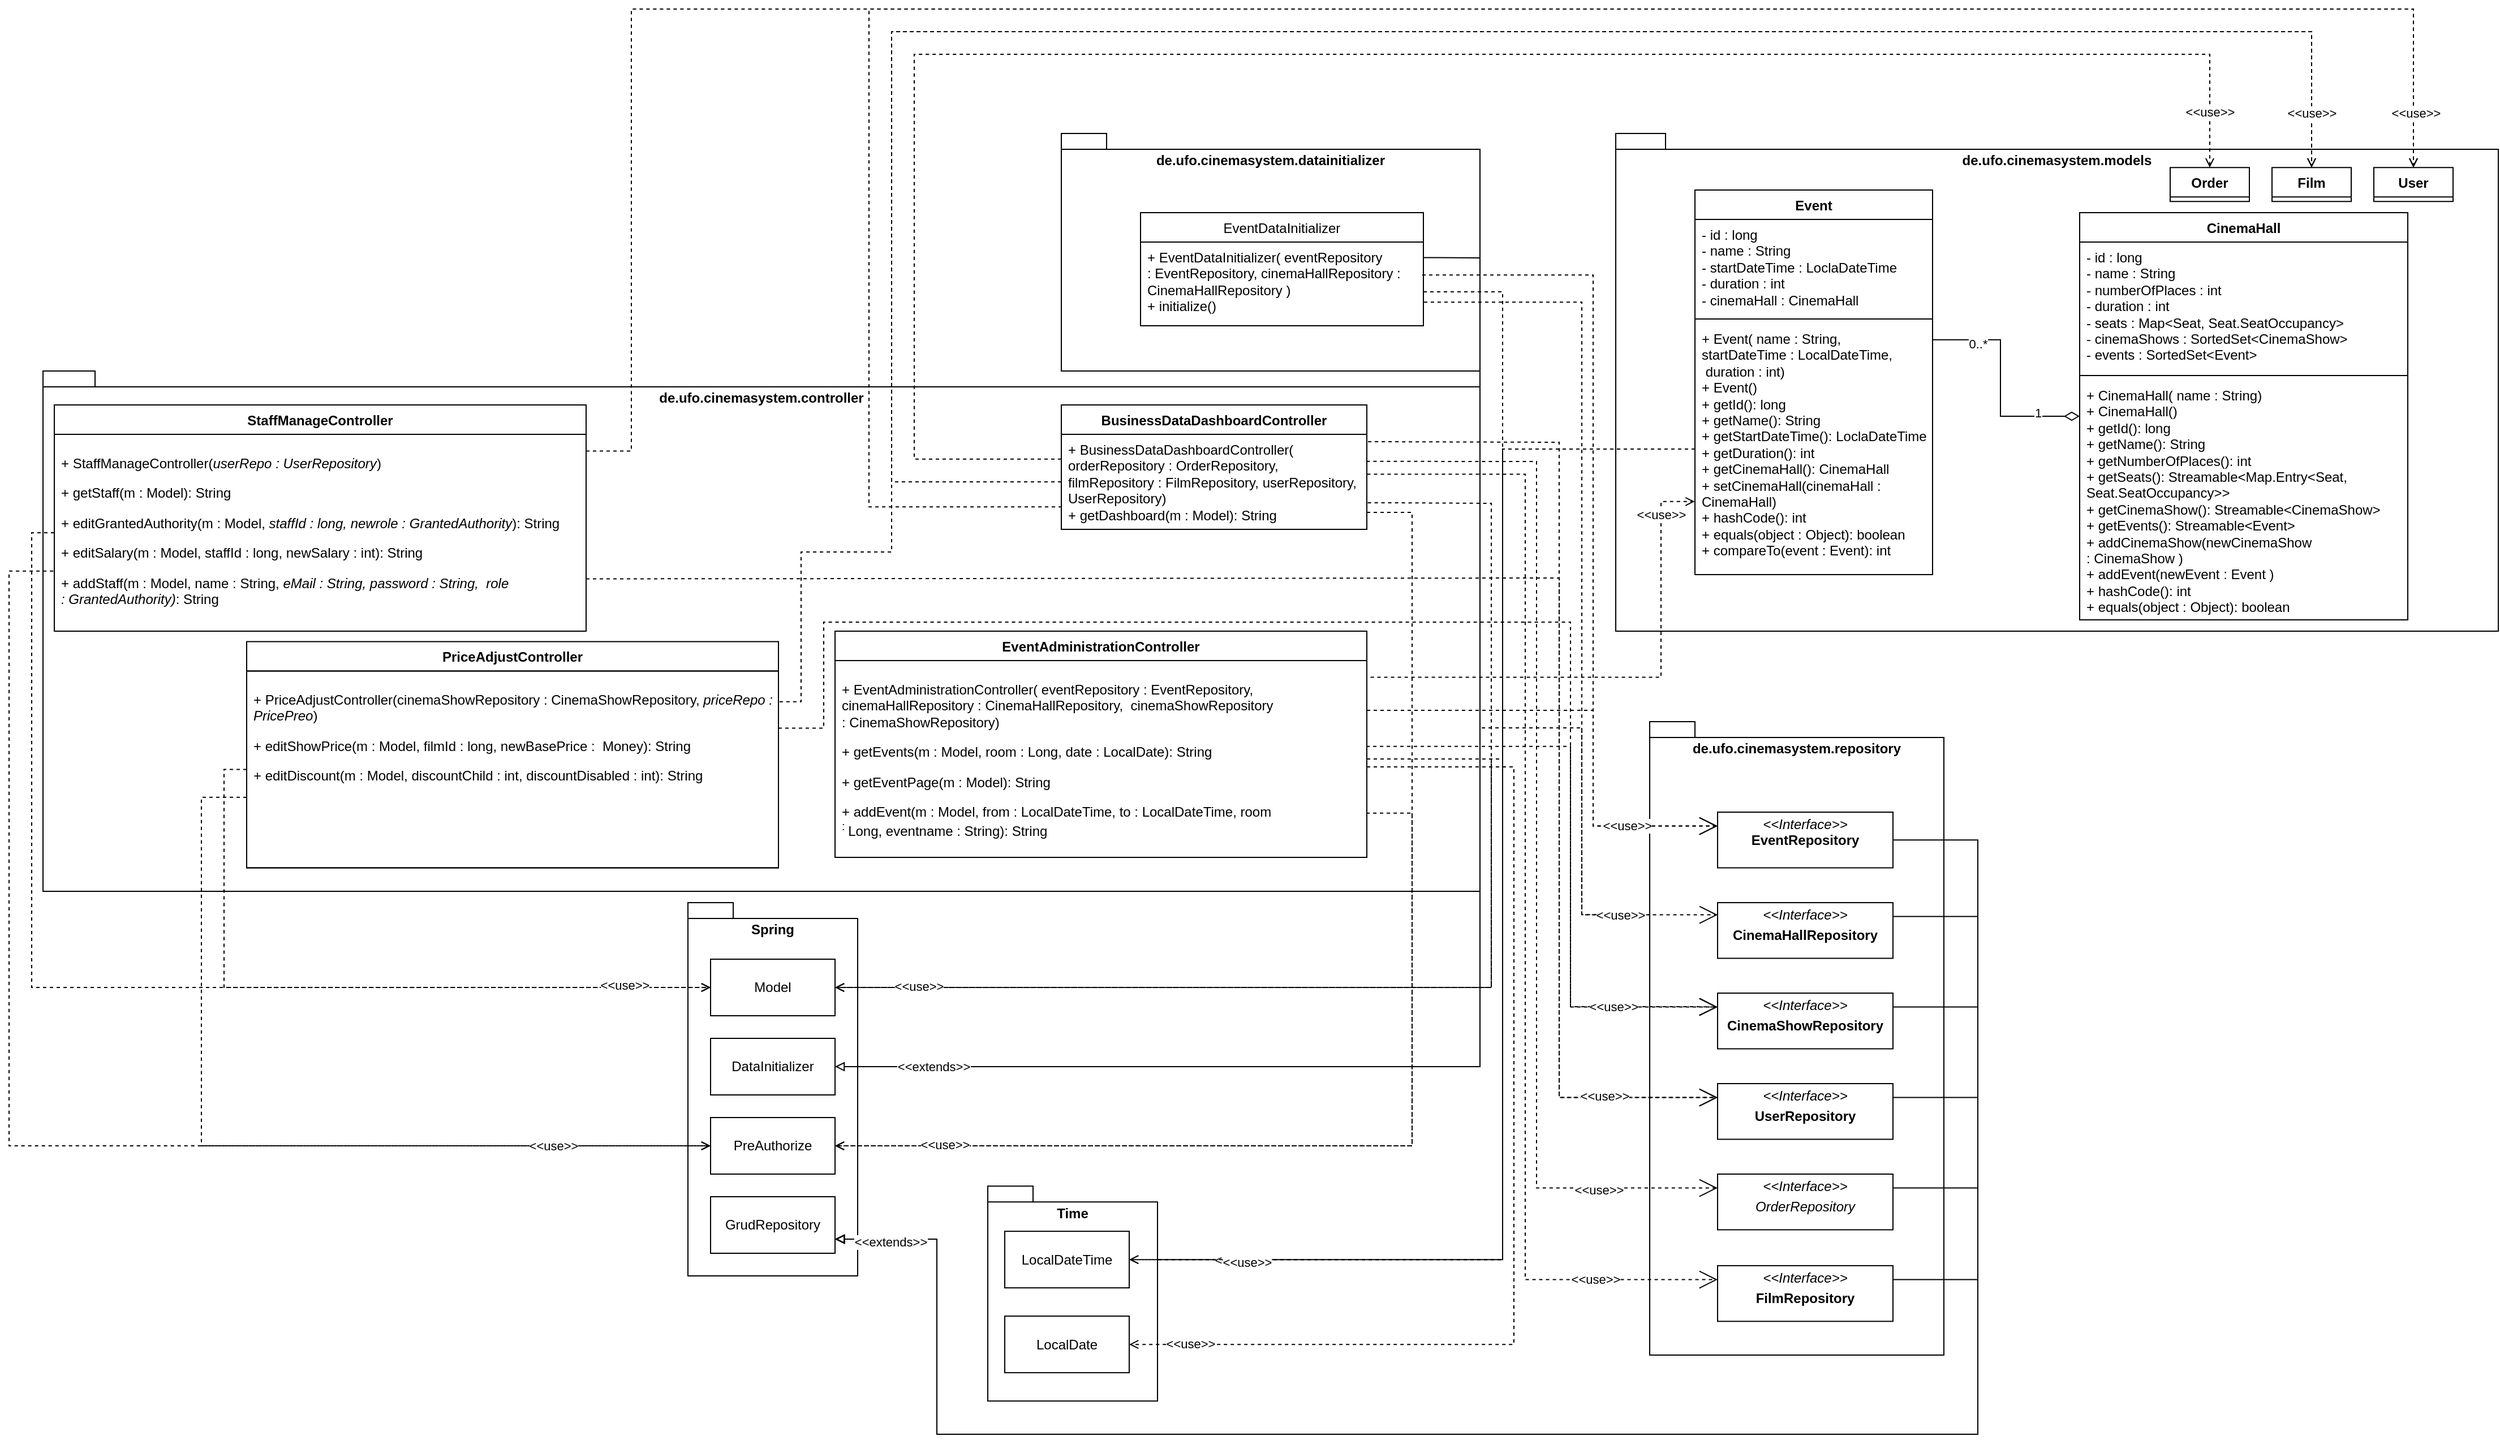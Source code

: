 <mxfile version="24.4.0" type="device">
  <diagram name="Page-1" id="35obukrbNGOD3_mlCLb0">
    <mxGraphModel dx="3475" dy="1523" grid="1" gridSize="10" guides="1" tooltips="1" connect="1" arrows="1" fold="1" page="1" pageScale="1" pageWidth="850" pageHeight="1100" math="0" shadow="0">
      <root>
        <mxCell id="0" />
        <mxCell id="1" parent="0" />
        <mxCell id="l9jJ45RYCVMWcbnflqyt-40" value="" style="endArrow=open;endFill=0;endSize=14;html=1;rounded=0;exitX=0.999;exitY=0.342;exitDx=0;exitDy=0;edgeStyle=orthogonalEdgeStyle;exitPerimeter=0;dashed=1;entryX=-0.002;entryY=0.216;entryDx=0;entryDy=0;entryPerimeter=0;" parent="1" source="L6RrIyzB57PPnNjJB56K-12" target="l9jJ45RYCVMWcbnflqyt-36" edge="1">
          <mxGeometry width="160" relative="1" as="geometry">
            <mxPoint x="410" y="680" as="sourcePoint" />
            <mxPoint x="720" y="782" as="targetPoint" />
            <Array as="points">
              <mxPoint x="590" y="685" />
              <mxPoint x="590" y="851" />
            </Array>
          </mxGeometry>
        </mxCell>
        <mxCell id="OjHs-nx9ufRacx7iJa5h-1" value="de.ufo.cinemasystem.models" style="shape=folder;fontStyle=1;spacingTop=10;tabWidth=40;tabHeight=14;tabPosition=left;html=1;whiteSpace=wrap;align=center;verticalAlign=top;strokeColor=default;" parent="1" vertex="1">
          <mxGeometry x="620" y="160" width="780" height="440" as="geometry" />
        </mxCell>
        <mxCell id="OjHs-nx9ufRacx7iJa5h-2" value="de.ufo.cinemasystem.controller" style="shape=folder;fontStyle=1;spacingTop=10;tabWidth=40;tabHeight=14;tabPosition=left;html=1;whiteSpace=wrap;align=center;verticalAlign=top;strokeColor=default;" parent="1" vertex="1">
          <mxGeometry x="-770" y="370" width="1270" height="460" as="geometry" />
        </mxCell>
        <mxCell id="L6RrIyzB57PPnNjJB56K-1" value="de.ufo.cinemasystem.datainitializer&lt;div&gt;&lt;br&gt;&lt;/div&gt;" style="shape=folder;fontStyle=1;spacingTop=10;tabWidth=40;tabHeight=14;tabPosition=left;html=1;whiteSpace=wrap;align=center;verticalAlign=top;strokeColor=default;" parent="1" vertex="1">
          <mxGeometry x="130" y="160" width="370" height="210" as="geometry" />
        </mxCell>
        <mxCell id="L6RrIyzB57PPnNjJB56K-3" value="BusinessDataDashboardController" style="swimlane;fontStyle=1;align=center;verticalAlign=top;childLayout=stackLayout;horizontal=1;startSize=26;horizontalStack=0;resizeParent=1;resizeParentMax=0;resizeLast=0;collapsible=1;marginBottom=0;whiteSpace=wrap;html=1;strokeColor=default;" parent="1" vertex="1">
          <mxGeometry x="130" y="400" width="270" height="110" as="geometry" />
        </mxCell>
        <mxCell id="L6RrIyzB57PPnNjJB56K-6" value="&lt;div&gt;+&amp;nbsp;&lt;span style=&quot;text-align: center; background-color: initial;&quot;&gt;BusinessDataDashboardController( orderRepository : OrderRepository, filmRepository : FilmRepository, userRepository, UserRepository)&lt;/span&gt;&lt;/div&gt;+ getDashboard(m : Model): String" style="text;strokeColor=default;fillColor=none;align=left;verticalAlign=top;spacingLeft=4;spacingRight=4;overflow=hidden;rotatable=0;points=[[0,0.5],[1,0.5]];portConstraint=eastwest;whiteSpace=wrap;html=1;" parent="L6RrIyzB57PPnNjJB56K-3" vertex="1">
          <mxGeometry y="26" width="270" height="84" as="geometry" />
        </mxCell>
        <mxCell id="L6RrIyzB57PPnNjJB56K-9" value="EventAdministrationController" style="swimlane;fontStyle=1;align=center;verticalAlign=top;childLayout=stackLayout;horizontal=1;startSize=26;horizontalStack=0;resizeParent=1;resizeParentMax=0;resizeLast=0;collapsible=1;marginBottom=0;whiteSpace=wrap;html=1;strokeColor=default;" parent="1" vertex="1">
          <mxGeometry x="-70" y="600" width="470" height="200" as="geometry">
            <mxRectangle x="-410" y="900" width="200" height="30" as="alternateBounds" />
          </mxGeometry>
        </mxCell>
        <mxCell id="L6RrIyzB57PPnNjJB56K-12" value="&lt;p style=&quot;&quot;&gt;&lt;font face=&quot;Helvetica&quot; style=&quot;font-size: 12px;&quot;&gt;&lt;font style=&quot;font-size: 12px;&quot;&gt;+&amp;nbsp;&lt;font style=&quot;font-size: 12px;&quot;&gt;EventAdministrationController( eventRepository :&amp;nbsp;&lt;/font&gt;&lt;/font&gt;&lt;font style=&quot;font-size: 12px;&quot;&gt;EventRepository,&amp;nbsp; cinemaHallRepository :&amp;nbsp;CinemaHallRepository,&amp;nbsp; cinemaShowRepository :&amp;nbsp;CinemaShowRepository)&lt;/font&gt;&lt;/font&gt;&lt;/p&gt;&lt;p style=&quot;&quot;&gt;&lt;font face=&quot;Helvetica&quot;&gt;&lt;font style=&quot;&quot;&gt;+&amp;nbsp;getEvents(m : Model,&amp;nbsp;room :&amp;nbsp;Long,&amp;nbsp;date :&amp;nbsp;&lt;/font&gt;LocalDate): String&lt;/font&gt;&lt;/p&gt;&lt;p style=&quot;&quot;&gt;&lt;font face=&quot;Helvetica&quot;&gt;+&amp;nbsp;getEventPage(m :&amp;nbsp;Model): String&lt;/font&gt;&lt;/p&gt;&lt;p style=&quot;&quot;&gt;&lt;font face=&quot;Helvetica&quot; style=&quot;font-size: 12px;&quot;&gt;&lt;font style=&quot;font-size: 12px;&quot;&gt;+&amp;nbsp;&lt;/font&gt;addEvent(m : Model,&amp;nbsp;from :&amp;nbsp;LocalDateTime, to : LocalDateTime,&amp;nbsp;room &lt;sup style=&quot;&quot;&gt;:&amp;nbsp;&lt;/sup&gt;Long,&amp;nbsp;eventname :&amp;nbsp;String): String&lt;/font&gt;&lt;/p&gt;" style="text;strokeColor=default;fillColor=none;align=left;verticalAlign=top;spacingLeft=4;spacingRight=4;overflow=hidden;rotatable=0;points=[[0,0.5],[1,0.5]];portConstraint=eastwest;whiteSpace=wrap;html=1;" parent="L6RrIyzB57PPnNjJB56K-9" vertex="1">
          <mxGeometry y="26" width="470" height="174" as="geometry" />
        </mxCell>
        <mxCell id="L6RrIyzB57PPnNjJB56K-15" value="Event" style="swimlane;fontStyle=1;align=center;verticalAlign=top;childLayout=stackLayout;horizontal=1;startSize=26;horizontalStack=0;resizeParent=1;resizeParentMax=0;resizeLast=0;collapsible=1;marginBottom=0;whiteSpace=wrap;html=1;" parent="1" vertex="1">
          <mxGeometry x="690" y="210" width="210" height="340" as="geometry" />
        </mxCell>
        <mxCell id="L6RrIyzB57PPnNjJB56K-16" value="- id : long&lt;div&gt;- name : String&lt;/div&gt;&lt;div&gt;- startDateTime : LoclaDateTime&lt;/div&gt;&lt;div&gt;- duration : int&lt;/div&gt;&lt;div&gt;- cinemaHall : CinemaHall&lt;/div&gt;" style="text;strokeColor=none;fillColor=none;align=left;verticalAlign=top;spacingLeft=4;spacingRight=4;overflow=hidden;rotatable=0;points=[[0,0.5],[1,0.5]];portConstraint=eastwest;whiteSpace=wrap;html=1;" parent="L6RrIyzB57PPnNjJB56K-15" vertex="1">
          <mxGeometry y="26" width="210" height="84" as="geometry" />
        </mxCell>
        <mxCell id="L6RrIyzB57PPnNjJB56K-17" value="" style="line;strokeWidth=1;fillColor=none;align=left;verticalAlign=middle;spacingTop=-1;spacingLeft=3;spacingRight=3;rotatable=0;labelPosition=right;points=[];portConstraint=eastwest;strokeColor=inherit;" parent="L6RrIyzB57PPnNjJB56K-15" vertex="1">
          <mxGeometry y="110" width="210" height="8" as="geometry" />
        </mxCell>
        <mxCell id="L6RrIyzB57PPnNjJB56K-18" value="&lt;font style=&quot;font-size: 12px;&quot; face=&quot;Helvetica&quot;&gt;+&amp;nbsp;Event( name :&amp;nbsp;String,&amp;nbsp; startDateTime :&amp;nbsp;LocalDateTime, &amp;nbsp;duration :&amp;nbsp;int)&lt;/font&gt;&lt;div&gt;&lt;font style=&quot;font-size: 12px;&quot; face=&quot;Helvetica&quot;&gt;+ Event()&lt;/font&gt;&lt;/div&gt;&lt;div&gt;&lt;font style=&quot;font-size: 12px;&quot; face=&quot;Helvetica&quot;&gt;+ getId(): long&lt;/font&gt;&lt;/div&gt;&lt;div&gt;&lt;font style=&quot;font-size: 12px;&quot; face=&quot;Helvetica&quot;&gt;+ getName(): String&lt;/font&gt;&lt;/div&gt;&lt;div&gt;&lt;font style=&quot;font-size: 12px;&quot; face=&quot;Helvetica&quot;&gt;+ getStartDateTime(): LoclaDateTime&lt;/font&gt;&lt;/div&gt;&lt;div&gt;&lt;font style=&quot;font-size: 12px;&quot; face=&quot;Helvetica&quot;&gt;+ getDuration(): int&lt;/font&gt;&lt;/div&gt;&lt;div&gt;&lt;font style=&quot;font-size: 12px;&quot; face=&quot;Helvetica&quot;&gt;+ getCinemaHall(): CinemaHall&lt;/font&gt;&lt;/div&gt;&lt;div&gt;&lt;font style=&quot;font-size: 12px;&quot; face=&quot;Helvetica&quot;&gt;+ setCinemaHall(cinemaHall : CinemaHall)&lt;/font&gt;&lt;/div&gt;&lt;div&gt;&lt;font style=&quot;font-size: 12px;&quot; face=&quot;Helvetica&quot;&gt;+ hashCode(): int&lt;/font&gt;&lt;/div&gt;&lt;div&gt;&lt;font style=&quot;font-size: 12px;&quot; face=&quot;Helvetica&quot;&gt;+ equals(object : Object): boolean&lt;/font&gt;&lt;/div&gt;&lt;div&gt;&lt;font style=&quot;font-size: 12px;&quot; face=&quot;Helvetica&quot;&gt;+ compareTo(event : Event): int&lt;/font&gt;&lt;/div&gt;" style="text;strokeColor=none;fillColor=none;align=left;verticalAlign=top;spacingLeft=4;spacingRight=4;overflow=hidden;rotatable=0;points=[[0,0.5],[1,0.5]];portConstraint=eastwest;whiteSpace=wrap;html=1;" parent="L6RrIyzB57PPnNjJB56K-15" vertex="1">
          <mxGeometry y="118" width="210" height="222" as="geometry" />
        </mxCell>
        <mxCell id="L6RrIyzB57PPnNjJB56K-20" value="&lt;span style=&quot;font-weight: 400; text-align: left;&quot;&gt;EventDataInitializer&lt;/span&gt;" style="swimlane;fontStyle=1;align=center;verticalAlign=top;childLayout=stackLayout;horizontal=1;startSize=26;horizontalStack=0;resizeParent=1;resizeParentMax=0;resizeLast=0;collapsible=1;marginBottom=0;whiteSpace=wrap;html=1;" parent="1" vertex="1">
          <mxGeometry x="200" y="230" width="250" height="100" as="geometry" />
        </mxCell>
        <mxCell id="L6RrIyzB57PPnNjJB56K-23" value="&lt;font style=&quot;font-size: 12px;&quot;&gt;+&amp;nbsp;EventDataInitializer( eventRepository :&amp;nbsp;EventRepository,&amp;nbsp;cinemaHallRepository&amp;nbsp;: CinemaHallRepository )&lt;/font&gt;&lt;div&gt;&lt;font style=&quot;font-size: 12px;&quot;&gt;+ initialize()&lt;/font&gt;&lt;/div&gt;" style="text;strokeColor=none;fillColor=none;align=left;verticalAlign=top;spacingLeft=4;spacingRight=4;overflow=hidden;rotatable=0;points=[[0,0.5],[1,0.5]];portConstraint=eastwest;whiteSpace=wrap;html=1;" parent="L6RrIyzB57PPnNjJB56K-20" vertex="1">
          <mxGeometry y="26" width="250" height="74" as="geometry" />
        </mxCell>
        <mxCell id="L6RrIyzB57PPnNjJB56K-33" style="edgeStyle=orthogonalEdgeStyle;rounded=0;orthogonalLoop=1;jettySize=auto;html=1;exitX=1;exitY=0.5;exitDx=0;exitDy=0;entryX=1;entryY=0.5;entryDx=0;entryDy=0;dashed=1;" parent="1" source="L6RrIyzB57PPnNjJB56K-12" target="L6RrIyzB57PPnNjJB56K-30" edge="1">
          <mxGeometry relative="1" as="geometry">
            <Array as="points">
              <mxPoint x="520" y="713" />
              <mxPoint x="520" y="1156" />
            </Array>
          </mxGeometry>
        </mxCell>
        <mxCell id="L6RrIyzB57PPnNjJB56K-42" style="edgeStyle=orthogonalEdgeStyle;rounded=0;orthogonalLoop=1;jettySize=auto;html=1;exitX=0;exitY=0.5;exitDx=0;exitDy=0;entryX=1;entryY=0.5;entryDx=0;entryDy=0;dashed=1;" parent="1" source="L6RrIyzB57PPnNjJB56K-18" target="L6RrIyzB57PPnNjJB56K-30" edge="1">
          <mxGeometry relative="1" as="geometry">
            <mxPoint x="550" y="770" as="targetPoint" />
            <Array as="points">
              <mxPoint x="520" y="439" />
              <mxPoint x="520" y="1156" />
            </Array>
          </mxGeometry>
        </mxCell>
        <mxCell id="l9jJ45RYCVMWcbnflqyt-2" value="CinemaHall" style="swimlane;fontStyle=1;align=center;verticalAlign=top;childLayout=stackLayout;horizontal=1;startSize=26;horizontalStack=0;resizeParent=1;resizeParentMax=0;resizeLast=0;collapsible=1;marginBottom=0;whiteSpace=wrap;html=1;" parent="1" vertex="1">
          <mxGeometry x="1030" y="230" width="290" height="360" as="geometry">
            <mxRectangle x="1020" y="328" width="100" height="30" as="alternateBounds" />
          </mxGeometry>
        </mxCell>
        <mxCell id="l9jJ45RYCVMWcbnflqyt-3" value="&lt;font face=&quot;Helvetica&quot;&gt;- id : long&lt;/font&gt;&lt;div&gt;&lt;font face=&quot;Helvetica&quot;&gt;- name : String&lt;/font&gt;&lt;/div&gt;&lt;div&gt;&lt;font face=&quot;ywTWA3tYlKPthzdufxkg&quot;&gt;-&lt;/font&gt;&lt;font face=&quot;Helvetica&quot;&gt; numberOfPlaces : int&lt;/font&gt;&lt;/div&gt;&lt;div&gt;&lt;font face=&quot;Helvetica&quot;&gt;- duration : int&lt;/font&gt;&lt;/div&gt;&lt;div&gt;&lt;font face=&quot;Helvetica&quot;&gt;-&amp;nbsp;seats :&amp;nbsp;Map&amp;lt;Seat, Seat.SeatOccupancy&amp;gt;&amp;nbsp;&lt;/font&gt;&lt;/div&gt;&lt;div&gt;&lt;font face=&quot;kDENkAEahO39QJPNTFTl&quot;&gt;-&lt;/font&gt;&lt;font face=&quot;Helvetica&quot;&gt;&amp;nbsp;cinemaShows :&amp;nbsp;SortedSet&amp;lt;CinemaShow&amp;gt;&amp;nbsp;&lt;/font&gt;&lt;/div&gt;&lt;div&gt;&lt;font face=&quot;Helvetica&quot;&gt;-&amp;nbsp;events :&amp;nbsp;SortedSet&amp;lt;Event&amp;gt;&amp;nbsp;&lt;/font&gt;&lt;/div&gt;&lt;div&gt;&lt;span style=&quot;background-color: rgb(30, 31, 34); color: rgb(188, 190, 196); font-family: &amp;quot;JetBrains Mono&amp;quot;, monospace;&quot;&gt;&lt;br&gt;&lt;/span&gt;&lt;/div&gt;" style="text;strokeColor=none;fillColor=none;align=left;verticalAlign=top;spacingLeft=4;spacingRight=4;overflow=hidden;rotatable=0;points=[[0,0.5],[1,0.5]];portConstraint=eastwest;whiteSpace=wrap;html=1;" parent="l9jJ45RYCVMWcbnflqyt-2" vertex="1">
          <mxGeometry y="26" width="290" height="114" as="geometry" />
        </mxCell>
        <mxCell id="l9jJ45RYCVMWcbnflqyt-4" value="" style="line;strokeWidth=1;fillColor=none;align=left;verticalAlign=middle;spacingTop=-1;spacingLeft=3;spacingRight=3;rotatable=0;labelPosition=right;points=[];portConstraint=eastwest;strokeColor=inherit;" parent="l9jJ45RYCVMWcbnflqyt-2" vertex="1">
          <mxGeometry y="140" width="290" height="8" as="geometry" />
        </mxCell>
        <mxCell id="l9jJ45RYCVMWcbnflqyt-5" value="&lt;font face=&quot;Helvetica&quot;&gt;&lt;font style=&quot;font-size: 12px;&quot;&gt;+&amp;nbsp;&lt;/font&gt;CinemaHall( name :&amp;nbsp;String)&lt;br&gt;&lt;/font&gt;&lt;div&gt;&lt;font style=&quot;font-size: 12px;&quot;&gt;+&amp;nbsp;&lt;/font&gt;CinemaHall()&lt;br&gt;&lt;/div&gt;&lt;div&gt;&lt;font face=&quot;Helvetica&quot; style=&quot;font-size: 12px;&quot;&gt;+ getId(): long&lt;/font&gt;&lt;/div&gt;&lt;div&gt;&lt;font style=&quot;font-size: 12px;&quot;&gt;+ getName(): String&lt;/font&gt;&lt;/div&gt;&lt;div&gt;&lt;font style=&quot;font-size: 12px;&quot;&gt;+ getNumberOfPlaces(): int&lt;/font&gt;&lt;/div&gt;&lt;div&gt;&lt;font style=&quot;font-size: 12px;&quot;&gt;+&amp;nbsp;&lt;/font&gt;getSeats():&amp;nbsp;Streamable&amp;lt;Map.Entry&amp;lt;Seat, Seat.SeatOccupancy&amp;gt;&amp;gt;&lt;/div&gt;&lt;div&gt;&lt;font style=&quot;font-size: 12px;&quot;&gt;+ getCinemaShow():&amp;nbsp;&lt;/font&gt;Streamable&amp;lt;CinemaShow&amp;gt;&lt;/div&gt;&lt;div&gt;&lt;font style=&quot;font-size: 12px;&quot;&gt;+&amp;nbsp;&lt;/font&gt;getEvents():&amp;nbsp;Streamable&amp;lt;Event&amp;gt;&amp;nbsp;&lt;/div&gt;&lt;div&gt;&lt;font style=&quot;font-size: 12px;&quot;&gt;+&amp;nbsp;&lt;/font&gt;addCinemaShow(newCinemaShow :&amp;nbsp;CinemaShow )&lt;/div&gt;&lt;div&gt;&lt;font face=&quot;Helvetica&quot;&gt;+&amp;nbsp;addEvent(newEvent :&amp;nbsp;Event&amp;nbsp;)&lt;/font&gt;&lt;/div&gt;&lt;div&gt;&lt;font style=&quot;font-size: 12px;&quot;&gt;+ hashCode(): int&lt;/font&gt;&lt;/div&gt;&lt;div&gt;&lt;font face=&quot;Helvetica&quot; style=&quot;font-size: 12px;&quot;&gt;+ equals(object : Object): boolean&lt;/font&gt;&lt;/div&gt;&lt;div&gt;&lt;br&gt;&lt;/div&gt;" style="text;strokeColor=none;fillColor=none;align=left;verticalAlign=top;spacingLeft=4;spacingRight=4;overflow=hidden;rotatable=0;points=[[0,0.5],[1,0.5]];portConstraint=eastwest;whiteSpace=wrap;html=1;" parent="l9jJ45RYCVMWcbnflqyt-2" vertex="1">
          <mxGeometry y="148" width="290" height="212" as="geometry" />
        </mxCell>
        <mxCell id="l9jJ45RYCVMWcbnflqyt-7" style="edgeStyle=orthogonalEdgeStyle;rounded=0;orthogonalLoop=1;jettySize=auto;html=1;entryX=0;entryY=0.5;entryDx=0;entryDy=0;endArrow=diamondThin;endFill=0;exitX=1;exitY=0.065;exitDx=0;exitDy=0;exitPerimeter=0;endSize=11;" parent="1" source="L6RrIyzB57PPnNjJB56K-18" target="l9jJ45RYCVMWcbnflqyt-2" edge="1">
          <mxGeometry relative="1" as="geometry">
            <Array as="points" />
          </mxGeometry>
        </mxCell>
        <mxCell id="l9jJ45RYCVMWcbnflqyt-12" value="1" style="edgeLabel;html=1;align=center;verticalAlign=middle;resizable=0;points=[];" parent="l9jJ45RYCVMWcbnflqyt-7" vertex="1" connectable="0">
          <mxGeometry x="0.8" y="-1" relative="1" as="geometry">
            <mxPoint x="-18" y="-4" as="offset" />
          </mxGeometry>
        </mxCell>
        <mxCell id="l9jJ45RYCVMWcbnflqyt-13" value="0..*" style="edgeLabel;html=1;align=center;verticalAlign=middle;resizable=0;points=[];" parent="l9jJ45RYCVMWcbnflqyt-7" vertex="1" connectable="0">
          <mxGeometry x="-0.45" y="-1" relative="1" as="geometry">
            <mxPoint x="-15" y="2" as="offset" />
          </mxGeometry>
        </mxCell>
        <mxCell id="L6RrIyzB57PPnNjJB56K-25" value="Spring" style="shape=folder;fontStyle=1;spacingTop=10;tabWidth=40;tabHeight=14;tabPosition=left;html=1;whiteSpace=wrap;align=center;verticalAlign=top;strokeColor=default;" parent="1" vertex="1">
          <mxGeometry x="-200" y="840" width="150" height="330" as="geometry" />
        </mxCell>
        <mxCell id="L6RrIyzB57PPnNjJB56K-26" value="Model" style="html=1;whiteSpace=wrap;" parent="1" vertex="1">
          <mxGeometry x="-180" y="890" width="110" height="50" as="geometry" />
        </mxCell>
        <mxCell id="L6RrIyzB57PPnNjJB56K-27" value="DataInitializer" style="html=1;whiteSpace=wrap;" parent="1" vertex="1">
          <mxGeometry x="-180" y="960" width="110" height="50" as="geometry" />
        </mxCell>
        <mxCell id="L6RrIyzB57PPnNjJB56K-29" value="Time" style="shape=folder;fontStyle=1;spacingTop=10;tabWidth=40;tabHeight=14;tabPosition=left;html=1;whiteSpace=wrap;align=center;verticalAlign=top;strokeColor=default;" parent="1" vertex="1">
          <mxGeometry x="65" y="1090.57" width="150" height="190" as="geometry" />
        </mxCell>
        <mxCell id="L6RrIyzB57PPnNjJB56K-30" value="LocalDateTime" style="html=1;whiteSpace=wrap;" parent="1" vertex="1">
          <mxGeometry x="80" y="1130.57" width="110" height="50" as="geometry" />
        </mxCell>
        <mxCell id="L6RrIyzB57PPnNjJB56K-31" value="LocalDate" style="html=1;whiteSpace=wrap;" parent="1" vertex="1">
          <mxGeometry x="80" y="1205.57" width="110" height="50" as="geometry" />
        </mxCell>
        <mxCell id="L6RrIyzB57PPnNjJB56K-32" value="&lt;div style=&quot;&quot;&gt;&lt;pre style=&quot;&quot;&gt;&lt;font style=&quot;font-size: 12px;&quot; face=&quot;Helvetica&quot;&gt;PreAuthorize&lt;/font&gt;&lt;/pre&gt;&lt;/div&gt;" style="html=1;whiteSpace=wrap;" parent="1" vertex="1">
          <mxGeometry x="-180" y="1030" width="110" height="50" as="geometry" />
        </mxCell>
        <mxCell id="L6RrIyzB57PPnNjJB56K-53" style="edgeStyle=orthogonalEdgeStyle;rounded=0;orthogonalLoop=1;jettySize=auto;html=1;exitX=0.999;exitY=0.775;exitDx=0;exitDy=0;entryX=1;entryY=0.5;entryDx=0;entryDy=0;dashed=1;exitPerimeter=0;endArrow=open;endFill=0;" parent="1" source="L6RrIyzB57PPnNjJB56K-12" target="L6RrIyzB57PPnNjJB56K-32" edge="1">
          <mxGeometry relative="1" as="geometry">
            <Array as="points">
              <mxPoint x="440" y="761" />
              <mxPoint x="440" y="1055" />
            </Array>
          </mxGeometry>
        </mxCell>
        <mxCell id="L6RrIyzB57PPnNjJB56K-51" style="edgeStyle=orthogonalEdgeStyle;rounded=0;orthogonalLoop=1;jettySize=auto;html=1;exitX=1;exitY=0.185;exitDx=0;exitDy=0;entryX=1;entryY=0.5;entryDx=0;entryDy=0;endArrow=block;endFill=0;exitPerimeter=0;" parent="1" source="L6RrIyzB57PPnNjJB56K-23" target="L6RrIyzB57PPnNjJB56K-27" edge="1">
          <mxGeometry relative="1" as="geometry">
            <mxPoint x="530" y="490" as="sourcePoint" />
            <Array as="points">
              <mxPoint x="454" y="270" />
              <mxPoint x="500" y="270" />
              <mxPoint x="500" y="985" />
            </Array>
          </mxGeometry>
        </mxCell>
        <mxCell id="h-pZgwGiHsWWfiZsLdE2-44" value="&amp;lt;&amp;lt;extends&amp;gt;&amp;gt;" style="edgeLabel;html=1;align=center;verticalAlign=middle;resizable=0;points=[];fontFamily=Helvetica;fontSize=11;fontColor=default;labelBackgroundColor=default;" vertex="1" connectable="0" parent="L6RrIyzB57PPnNjJB56K-51">
          <mxGeometry x="0.869" relative="1" as="geometry">
            <mxPoint x="-1" as="offset" />
          </mxGeometry>
        </mxCell>
        <mxCell id="L6RrIyzB57PPnNjJB56K-47" style="edgeStyle=orthogonalEdgeStyle;rounded=0;orthogonalLoop=1;jettySize=auto;html=1;exitX=1.003;exitY=0.72;exitDx=0;exitDy=0;entryX=1;entryY=0.5;entryDx=0;entryDy=0;dashed=1;exitPerimeter=0;endArrow=open;endFill=0;" parent="1" source="L6RrIyzB57PPnNjJB56K-6" target="L6RrIyzB57PPnNjJB56K-26" edge="1">
          <mxGeometry relative="1" as="geometry">
            <mxPoint x="385" y="723" as="sourcePoint" />
            <mxPoint x="960" y="975" as="targetPoint" />
            <Array as="points">
              <mxPoint x="420" y="487" />
              <mxPoint x="510" y="487" />
              <mxPoint x="510" y="915" />
            </Array>
          </mxGeometry>
        </mxCell>
        <mxCell id="L6RrIyzB57PPnNjJB56K-48" value="&lt;span style=&quot;color: rgba(0, 0, 0, 0); font-family: monospace; font-size: 0px; text-align: start; background-color: rgb(27, 29, 30);&quot;&gt;%3CmxGraphModel%3E%3Croot%3E%3CmxCell%20id%3D%220%22%2F%3E%3CmxCell%20id%3D%221%22%20parent%3D%220%22%2F%3E%3CmxCell%20id%3D%222%22%20value%3D%22%26amp%3Blt%3B%26amp%3Blt%3Buse%26amp%3Bgt%3B%26amp%3Bgt%3B%22%20style%3D%22edgeLabel%3Bhtml%3D1%3Balign%3Dcenter%3BverticalAlign%3Dmiddle%3Bresizable%3D0%3Bpoints%3D%5B%5D%3B%22%20vertex%3D%221%22%20connectable%3D%220%22%20parent%3D%221%22%3E%3CmxGeometry%20x%3D%22650.333%22%20y%3D%22954.028%22%20as%3D%22geometry%22%2F%3E%3C%2FmxCell%3E%3C%2Froot%3E%3C%2FmxGraphModel%3E&amp;lt;&amp;lt;use&amp;gt;&amp;gt;&lt;/span&gt;" style="edgeLabel;html=1;align=center;verticalAlign=middle;resizable=0;points=[];" parent="L6RrIyzB57PPnNjJB56K-47" vertex="1" connectable="0">
          <mxGeometry x="0.896" y="-4" relative="1" as="geometry">
            <mxPoint as="offset" />
          </mxGeometry>
        </mxCell>
        <mxCell id="L6RrIyzB57PPnNjJB56K-37" style="edgeStyle=orthogonalEdgeStyle;rounded=0;orthogonalLoop=1;jettySize=auto;html=1;exitX=1;exitY=0.5;exitDx=0;exitDy=0;entryX=1;entryY=0.5;entryDx=0;entryDy=0;dashed=1;endArrow=open;endFill=0;" parent="1" source="L6RrIyzB57PPnNjJB56K-12" target="L6RrIyzB57PPnNjJB56K-26" edge="1">
          <mxGeometry relative="1" as="geometry">
            <Array as="points">
              <mxPoint x="510" y="713" />
              <mxPoint x="510" y="915" />
            </Array>
          </mxGeometry>
        </mxCell>
        <mxCell id="L6RrIyzB57PPnNjJB56K-38" value="&lt;span style=&quot;color: rgba(0, 0, 0, 0); font-family: monospace; font-size: 0px; text-align: start; background-color: rgb(27, 29, 30);&quot;&gt;%3CmxGraphModel%3E%3Croot%3E%3CmxCell%20id%3D%220%22%2F%3E%3CmxCell%20id%3D%221%22%20parent%3D%220%22%2F%3E%3CmxCell%20id%3D%222%22%20value%3D%22%26amp%3Blt%3B%26amp%3Blt%3Buse%26amp%3Bgt%3B%26amp%3Bgt%3B%22%20style%3D%22edgeLabel%3Bhtml%3D1%3Balign%3Dcenter%3BverticalAlign%3Dmiddle%3Bresizable%3D0%3Bpoints%3D%5B%5D%3B%22%20vertex%3D%221%22%20connectable%3D%220%22%20parent%3D%221%22%3E%3CmxGeometry%20x%3D%22650.333%22%20y%3D%22954.028%22%20as%3D%22geometry%22%2F%3E%3C%2FmxCell%3E%3C%2Froot%3E%3C%2FmxGraphModel%3E&amp;lt;&amp;lt;use&amp;gt;&amp;gt;&lt;/span&gt;" style="edgeLabel;html=1;align=center;verticalAlign=middle;resizable=0;points=[];" parent="L6RrIyzB57PPnNjJB56K-37" vertex="1" connectable="0">
          <mxGeometry x="0.896" y="-4" relative="1" as="geometry">
            <mxPoint as="offset" />
          </mxGeometry>
        </mxCell>
        <mxCell id="L6RrIyzB57PPnNjJB56K-39" value="&amp;lt;&amp;lt;use&amp;gt;&amp;gt;" style="edgeLabel;html=1;align=center;verticalAlign=middle;resizable=0;points=[];" parent="L6RrIyzB57PPnNjJB56K-37" vertex="1" connectable="0">
          <mxGeometry x="0.835" y="-1" relative="1" as="geometry">
            <mxPoint as="offset" />
          </mxGeometry>
        </mxCell>
        <mxCell id="L6RrIyzB57PPnNjJB56K-46" style="edgeStyle=orthogonalEdgeStyle;rounded=0;orthogonalLoop=1;jettySize=auto;html=1;entryX=1;entryY=0.5;entryDx=0;entryDy=0;dashed=1;endArrow=open;endFill=0;" parent="1" target="L6RrIyzB57PPnNjJB56K-30" edge="1">
          <mxGeometry relative="1" as="geometry">
            <mxPoint x="550" y="432" as="targetPoint" />
            <Array as="points">
              <mxPoint x="520" y="300" />
              <mxPoint x="520" y="1156" />
            </Array>
            <mxPoint x="450" y="300" as="sourcePoint" />
          </mxGeometry>
        </mxCell>
        <mxCell id="l9jJ45RYCVMWcbnflqyt-1" value="&amp;lt;&amp;lt;use&amp;gt;&amp;gt;" style="edgeLabel;html=1;align=center;verticalAlign=middle;resizable=0;points=[];" parent="L6RrIyzB57PPnNjJB56K-46" vertex="1" connectable="0">
          <mxGeometry x="0.846" relative="1" as="geometry">
            <mxPoint as="offset" />
          </mxGeometry>
        </mxCell>
        <mxCell id="L6RrIyzB57PPnNjJB56K-43" style="edgeStyle=orthogonalEdgeStyle;rounded=0;orthogonalLoop=1;jettySize=auto;html=1;exitX=0;exitY=0.5;exitDx=0;exitDy=0;dashed=1;entryX=1;entryY=0.5;entryDx=0;entryDy=0;endArrow=open;endFill=0;" parent="1" source="L6RrIyzB57PPnNjJB56K-18" target="L6RrIyzB57PPnNjJB56K-30" edge="1">
          <mxGeometry relative="1" as="geometry">
            <mxPoint x="690" y="1120" as="targetPoint" />
            <mxPoint x="640" y="449" as="sourcePoint" />
            <Array as="points">
              <mxPoint x="520" y="439" />
              <mxPoint x="520" y="1156" />
            </Array>
          </mxGeometry>
        </mxCell>
        <mxCell id="L6RrIyzB57PPnNjJB56K-44" value="&amp;lt;&amp;lt;use&amp;gt;&amp;gt;" style="edgeLabel;html=1;align=center;verticalAlign=middle;resizable=0;points=[];" parent="L6RrIyzB57PPnNjJB56K-43" vertex="1" connectable="0">
          <mxGeometry x="0.83" y="2" relative="1" as="geometry">
            <mxPoint as="offset" />
          </mxGeometry>
        </mxCell>
        <mxCell id="L6RrIyzB57PPnNjJB56K-35" style="edgeStyle=orthogonalEdgeStyle;rounded=0;orthogonalLoop=1;jettySize=auto;html=1;exitX=1;exitY=0.54;exitDx=0;exitDy=0;entryX=1;entryY=0.5;entryDx=0;entryDy=0;dashed=1;exitPerimeter=0;endArrow=open;endFill=0;" parent="1" source="L6RrIyzB57PPnNjJB56K-12" target="L6RrIyzB57PPnNjJB56K-31" edge="1">
          <mxGeometry relative="1" as="geometry">
            <mxPoint x="480" y="757.93" as="sourcePoint" />
            <mxPoint x="830" y="999.93" as="targetPoint" />
            <Array as="points">
              <mxPoint x="530" y="720" />
              <mxPoint x="530" y="1231" />
            </Array>
          </mxGeometry>
        </mxCell>
        <mxCell id="l9jJ45RYCVMWcbnflqyt-20" value="&lt;span style=&quot;color: rgba(0, 0, 0, 0); font-family: monospace; font-size: 0px; text-align: start; background-color: rgb(251, 251, 251);&quot;&gt;%3CmxGraphModel%3E%3Croot%3E%3CmxCell%20id%3D%220%22%2F%3E%3CmxCell%20id%3D%221%22%20parent%3D%220%22%2F%3E%3CmxCell%20id%3D%222%22%20value%3D%22%26amp%3Blt%3B%26amp%3Blt%3Buse%26amp%3Bgt%3B%26amp%3Bgt%3B%22%20style%3D%22edgeLabel%3Bhtml%3D1%3Balign%3Dcenter%3BverticalAlign%3Dmiddle%3Bresizable%3D0%3Bpoints%3D%5B%5D%3B%22%20vertex%3D%221%22%20connectable%3D%220%22%20parent%3D%221%22%3E%3CmxGeometry%20x%3D%22288.171%22%20y%3D%221158.029%22%20as%3D%22geometry%22%2F%3E%3C%2FmxCell%3E%3C%2Froot%3E%3C%2FmxGraphModel%3y&amp;lt;y&amp;lt;&lt;/span&gt;&lt;div&gt;&lt;span style=&quot;color: rgba(0, 0, 0, 0); font-family: monospace; font-size: 0px; text-align: start; background-color: rgb(251, 251, 251);&quot;&gt;&lt;br&gt;&lt;/span&gt;&lt;/div&gt;" style="edgeLabel;html=1;align=center;verticalAlign=middle;resizable=0;points=[];" parent="L6RrIyzB57PPnNjJB56K-35" vertex="1" connectable="0">
          <mxGeometry x="0.89" y="2" relative="1" as="geometry">
            <mxPoint as="offset" />
          </mxGeometry>
        </mxCell>
        <mxCell id="l9jJ45RYCVMWcbnflqyt-21" value="&amp;lt;&amp;lt;use&amp;gt;&amp;gt;" style="edgeLabel;html=1;align=center;verticalAlign=middle;resizable=0;points=[];" parent="L6RrIyzB57PPnNjJB56K-35" vertex="1" connectable="0">
          <mxGeometry x="0.891" y="-1" relative="1" as="geometry">
            <mxPoint as="offset" />
          </mxGeometry>
        </mxCell>
        <mxCell id="l9jJ45RYCVMWcbnflqyt-22" style="edgeStyle=orthogonalEdgeStyle;rounded=0;orthogonalLoop=1;jettySize=auto;html=1;exitX=1;exitY=0.821;exitDx=0;exitDy=0;entryX=1;entryY=0.5;entryDx=0;entryDy=0;dashed=1;exitPerimeter=0;endArrow=open;endFill=0;" parent="1" source="L6RrIyzB57PPnNjJB56K-6" target="L6RrIyzB57PPnNjJB56K-32" edge="1">
          <mxGeometry relative="1" as="geometry">
            <Array as="points">
              <mxPoint x="440" y="495" />
              <mxPoint x="440" y="1055" />
            </Array>
            <mxPoint x="385" y="771" as="sourcePoint" />
            <mxPoint x="-60" y="1065" as="targetPoint" />
          </mxGeometry>
        </mxCell>
        <mxCell id="l9jJ45RYCVMWcbnflqyt-24" value="&amp;lt;&amp;lt;use&amp;gt;&amp;gt;" style="edgeLabel;html=1;align=center;verticalAlign=middle;resizable=0;points=[];" parent="l9jJ45RYCVMWcbnflqyt-22" vertex="1" connectable="0">
          <mxGeometry x="0.825" y="-1" relative="1" as="geometry">
            <mxPoint as="offset" />
          </mxGeometry>
        </mxCell>
        <mxCell id="L6RrIyzB57PPnNjJB56K-2" value="de.ufo.cinemasystem.repository" style="shape=folder;fontStyle=1;spacingTop=10;tabWidth=40;tabHeight=14;tabPosition=left;html=1;whiteSpace=wrap;align=center;verticalAlign=top;strokeColor=default;container=0;" parent="1" vertex="1">
          <mxGeometry x="650" y="680" width="260" height="560" as="geometry" />
        </mxCell>
        <mxCell id="L6RrIyzB57PPnNjJB56K-24" value="&lt;p style=&quot;margin:0px;margin-top:4px;text-align:center;&quot;&gt;&lt;i&gt;&amp;lt;&amp;lt;Interface&amp;gt;&amp;gt;&lt;/i&gt;&lt;br&gt;&lt;b&gt;EventRepository&lt;/b&gt;&lt;/p&gt;&lt;p style=&quot;margin:0px;margin-left:4px;&quot;&gt;&lt;br&gt;&lt;/p&gt;" style="verticalAlign=top;align=left;overflow=fill;html=1;whiteSpace=wrap;container=0;" parent="1" vertex="1">
          <mxGeometry x="710" y="760" width="155" height="49.23" as="geometry" />
        </mxCell>
        <mxCell id="l9jJ45RYCVMWcbnflqyt-26" value="StaffManageController" style="swimlane;fontStyle=1;align=center;verticalAlign=top;childLayout=stackLayout;horizontal=1;startSize=26;horizontalStack=0;resizeParent=1;resizeParentMax=0;resizeLast=0;collapsible=1;marginBottom=0;whiteSpace=wrap;html=1;strokeColor=default;" parent="1" vertex="1">
          <mxGeometry x="-760" y="400" width="470" height="200" as="geometry">
            <mxRectangle x="-410" y="900" width="200" height="30" as="alternateBounds" />
          </mxGeometry>
        </mxCell>
        <mxCell id="l9jJ45RYCVMWcbnflqyt-27" value="&lt;p style=&quot;&quot;&gt;&lt;font face=&quot;Helvetica&quot; style=&quot;font-size: 12px;&quot;&gt;&lt;font style=&quot;font-size: 12px;&quot;&gt;+&amp;nbsp;&lt;/font&gt;&lt;/font&gt;&lt;span style=&quot;text-align: center;&quot;&gt;StaffManageController&lt;/span&gt;&lt;font face=&quot;Helvetica&quot; style=&quot;font-size: 12px;&quot;&gt;&lt;font style=&quot;font-size: 12px;&quot;&gt;&lt;font style=&quot;font-size: 12px;&quot;&gt;(&lt;i&gt;userRepo : UserRepository&lt;/i&gt;&lt;/font&gt;&lt;/font&gt;&lt;font style=&quot;font-size: 12px;&quot;&gt;)&lt;/font&gt;&lt;/font&gt;&lt;/p&gt;&lt;p style=&quot;&quot;&gt;&lt;font face=&quot;Helvetica&quot; style=&quot;font-size: 12px;&quot;&gt;&lt;font style=&quot;font-size: 12px;&quot;&gt;+ getStaff(&lt;/font&gt;&lt;/font&gt;&lt;span style=&quot;background-color: initial;&quot;&gt;m : Model&lt;/span&gt;&lt;span style=&quot;background-color: initial;&quot;&gt;): String&lt;/span&gt;&lt;/p&gt;&lt;p style=&quot;&quot;&gt;&lt;span style=&quot;background-color: initial;&quot;&gt;+ edit&lt;/span&gt;&lt;span style=&quot;background-color: rgb(255, 255, 255);&quot;&gt;GrantedAuthority(&lt;/span&gt;&lt;span style=&quot;background-color: initial;&quot;&gt;m : Model,&amp;nbsp;&lt;/span&gt;&lt;i&gt;&lt;span style=&quot;background-color: rgb(255, 255, 255);&quot;&gt;staffId : long, newrole :&amp;nbsp;&lt;/span&gt;&lt;span style=&quot;background-color: rgb(255, 255, 255);&quot;&gt;GrantedAuthority&lt;/span&gt;&lt;/i&gt;&lt;span style=&quot;background-color: rgb(255, 255, 255);&quot;&gt;): String&lt;/span&gt;&lt;/p&gt;&lt;p style=&quot;&quot;&gt;&lt;span style=&quot;background-color: rgb(255, 255, 255);&quot;&gt;+ editS&lt;/span&gt;&lt;span style=&quot;background-color: initial;&quot;&gt;alary(m : Model, staffId : long, newS&lt;/span&gt;&lt;span style=&quot;background-color: initial;&quot;&gt;alary : int): String&lt;/span&gt;&lt;/p&gt;&lt;p style=&quot;&quot;&gt;&lt;span style=&quot;background-color: rgb(255, 255, 255);&quot;&gt;+ addStaff(&lt;/span&gt;&lt;span style=&quot;background-color: initial;&quot;&gt;m : Model, name : String, &lt;i&gt;eMail : String, password : String,&amp;nbsp;&lt;/i&gt;&lt;/span&gt;&lt;span style=&quot;background-color: initial;&quot;&gt;&lt;span style=&quot;background-color: rgb(255, 255, 255);&quot;&gt;&lt;i&gt;&amp;nbsp;role :&amp;nbsp;&lt;/i&gt;&lt;/span&gt;&lt;span style=&quot;background-color: rgb(255, 255, 255);&quot;&gt;&lt;i&gt;GrantedAuthority)&lt;/i&gt;: String&lt;/span&gt;&lt;/span&gt;&lt;/p&gt;" style="text;strokeColor=default;fillColor=none;align=left;verticalAlign=top;spacingLeft=4;spacingRight=4;overflow=hidden;rotatable=0;points=[[0,0.5],[1,0.5]];portConstraint=eastwest;whiteSpace=wrap;html=1;" parent="l9jJ45RYCVMWcbnflqyt-26" vertex="1">
          <mxGeometry y="26" width="470" height="174" as="geometry" />
        </mxCell>
        <mxCell id="l9jJ45RYCVMWcbnflqyt-28" value="PriceAdjustController" style="swimlane;fontStyle=1;align=center;verticalAlign=top;childLayout=stackLayout;horizontal=1;startSize=26;horizontalStack=0;resizeParent=1;resizeParentMax=0;resizeLast=0;collapsible=1;marginBottom=0;whiteSpace=wrap;html=1;strokeColor=default;" parent="1" vertex="1">
          <mxGeometry x="-590" y="609.23" width="470" height="200" as="geometry">
            <mxRectangle x="-410" y="900" width="200" height="30" as="alternateBounds" />
          </mxGeometry>
        </mxCell>
        <mxCell id="l9jJ45RYCVMWcbnflqyt-30" style="edgeStyle=orthogonalEdgeStyle;rounded=0;orthogonalLoop=1;jettySize=auto;html=1;exitX=0;exitY=0.5;exitDx=0;exitDy=0;entryX=0;entryY=0.5;entryDx=0;entryDy=0;dashed=1;endArrow=open;endFill=0;" parent="1" source="l9jJ45RYCVMWcbnflqyt-29" target="L6RrIyzB57PPnNjJB56K-26" edge="1">
          <mxGeometry relative="1" as="geometry" />
        </mxCell>
        <mxCell id="l9jJ45RYCVMWcbnflqyt-31" style="edgeStyle=orthogonalEdgeStyle;rounded=0;orthogonalLoop=1;jettySize=auto;html=1;exitX=0;exitY=0.5;exitDx=0;exitDy=0;entryX=0;entryY=0.5;entryDx=0;entryDy=0;dashed=1;endArrow=open;endFill=0;" parent="1" source="l9jJ45RYCVMWcbnflqyt-27" target="L6RrIyzB57PPnNjJB56K-26" edge="1">
          <mxGeometry relative="1" as="geometry" />
        </mxCell>
        <mxCell id="l9jJ45RYCVMWcbnflqyt-32" value="&amp;lt;&amp;lt;use&amp;gt;&amp;gt;" style="edgeLabel;html=1;align=center;verticalAlign=middle;resizable=0;points=[];" parent="l9jJ45RYCVMWcbnflqyt-31" vertex="1" connectable="0">
          <mxGeometry x="0.851" y="2" relative="1" as="geometry">
            <mxPoint as="offset" />
          </mxGeometry>
        </mxCell>
        <mxCell id="l9jJ45RYCVMWcbnflqyt-29" value="&lt;p style=&quot;&quot;&gt;&lt;font face=&quot;Helvetica&quot; style=&quot;font-size: 12px;&quot;&gt;&lt;font style=&quot;font-size: 12px;&quot;&gt;+ PriceAdjustController(cinemaShowRepository : CinemaShow&lt;/font&gt;&lt;/font&gt;&lt;span style=&quot;background-color: initial;&quot;&gt;Repository,&lt;i&gt; priceRepo : PricePreo&lt;/i&gt;)&lt;/span&gt;&lt;/p&gt;&lt;p style=&quot;&quot;&gt;+ editShowPrice(m : Model, filmId : long, newBasePrice :&amp;nbsp; Money): String&lt;/p&gt;&lt;p style=&quot;&quot;&gt;+ editDiscount(m : Model, discountChild : int, discountDisabled : int): String&lt;br&gt;&lt;/p&gt;" style="text;strokeColor=default;fillColor=none;align=left;verticalAlign=top;spacingLeft=4;spacingRight=4;overflow=hidden;rotatable=0;points=[[0,0.5],[1,0.5]];portConstraint=eastwest;whiteSpace=wrap;html=1;" parent="1" vertex="1">
          <mxGeometry x="-590" y="635.23" width="470" height="174" as="geometry" />
        </mxCell>
        <mxCell id="l9jJ45RYCVMWcbnflqyt-33" style="edgeStyle=orthogonalEdgeStyle;rounded=0;orthogonalLoop=1;jettySize=auto;html=1;exitX=-0.002;exitY=0.695;exitDx=0;exitDy=0;entryX=0;entryY=0.5;entryDx=0;entryDy=0;dashed=1;exitPerimeter=0;endArrow=open;endFill=0;" parent="1" source="l9jJ45RYCVMWcbnflqyt-27" target="L6RrIyzB57PPnNjJB56K-32" edge="1">
          <mxGeometry relative="1" as="geometry">
            <Array as="points">
              <mxPoint x="-800" y="547" />
              <mxPoint x="-800" y="1055" />
            </Array>
          </mxGeometry>
        </mxCell>
        <mxCell id="l9jJ45RYCVMWcbnflqyt-34" style="edgeStyle=orthogonalEdgeStyle;rounded=0;orthogonalLoop=1;jettySize=auto;html=1;exitX=0;exitY=0.642;exitDx=0;exitDy=0;entryX=0;entryY=0.5;entryDx=0;entryDy=0;dashed=1;exitPerimeter=0;endArrow=open;endFill=0;" parent="1" source="l9jJ45RYCVMWcbnflqyt-29" target="L6RrIyzB57PPnNjJB56K-32" edge="1">
          <mxGeometry relative="1" as="geometry">
            <Array as="points">
              <mxPoint x="-630" y="747" />
              <mxPoint x="-630" y="1055" />
            </Array>
          </mxGeometry>
        </mxCell>
        <mxCell id="l9jJ45RYCVMWcbnflqyt-35" value="&amp;lt;&amp;lt;use&amp;gt;&amp;gt;" style="edgeLabel;html=1;align=center;verticalAlign=middle;resizable=0;points=[];" parent="l9jJ45RYCVMWcbnflqyt-34" vertex="1" connectable="0">
          <mxGeometry x="0.652" relative="1" as="geometry">
            <mxPoint as="offset" />
          </mxGeometry>
        </mxCell>
        <mxCell id="h-pZgwGiHsWWfiZsLdE2-46" style="edgeStyle=orthogonalEdgeStyle;rounded=0;orthogonalLoop=1;jettySize=auto;html=1;exitX=1;exitY=0.25;exitDx=0;exitDy=0;strokeColor=default;align=center;verticalAlign=middle;fontFamily=Helvetica;fontSize=11;fontColor=default;labelBackgroundColor=default;endArrow=block;endFill=0;entryX=1;entryY=0.75;entryDx=0;entryDy=0;" edge="1" parent="1" source="l9jJ45RYCVMWcbnflqyt-36" target="h-pZgwGiHsWWfiZsLdE2-41">
          <mxGeometry relative="1" as="geometry">
            <mxPoint x="86.353" y="1525.647" as="targetPoint" />
            <Array as="points">
              <mxPoint x="940" y="852" />
              <mxPoint x="940" y="1310" />
              <mxPoint x="20" y="1310" />
              <mxPoint x="20" y="1138" />
            </Array>
          </mxGeometry>
        </mxCell>
        <mxCell id="l9jJ45RYCVMWcbnflqyt-36" value="&lt;p style=&quot;margin:0px;margin-top:4px;text-align:center;&quot;&gt;&lt;i&gt;&amp;lt;&amp;lt;Interface&amp;gt;&amp;gt;&lt;/i&gt;&lt;/p&gt;&lt;p style=&quot;margin:0px;margin-top:4px;text-align:center;&quot;&gt;&lt;b&gt;CinemaHallRepository&lt;/b&gt;&lt;br&gt;&lt;/p&gt;" style="verticalAlign=top;align=left;overflow=fill;html=1;whiteSpace=wrap;container=0;" parent="1" vertex="1">
          <mxGeometry x="710" y="840" width="155" height="49.23" as="geometry" />
        </mxCell>
        <mxCell id="h-pZgwGiHsWWfiZsLdE2-47" style="edgeStyle=orthogonalEdgeStyle;rounded=0;orthogonalLoop=1;jettySize=auto;html=1;exitX=1;exitY=0.25;exitDx=0;exitDy=0;strokeColor=default;align=center;verticalAlign=middle;fontFamily=Helvetica;fontSize=11;fontColor=default;labelBackgroundColor=default;endArrow=block;endFill=0;entryX=1;entryY=0.75;entryDx=0;entryDy=0;" edge="1" parent="1" source="l9jJ45RYCVMWcbnflqyt-37" target="h-pZgwGiHsWWfiZsLdE2-41">
          <mxGeometry relative="1" as="geometry">
            <Array as="points">
              <mxPoint x="940" y="932" />
              <mxPoint x="940" y="1310" />
              <mxPoint x="20" y="1310" />
              <mxPoint x="20" y="1138" />
            </Array>
          </mxGeometry>
        </mxCell>
        <mxCell id="l9jJ45RYCVMWcbnflqyt-37" value="&lt;p style=&quot;margin:0px;margin-top:4px;text-align:center;&quot;&gt;&lt;i&gt;&amp;lt;&amp;lt;Interface&amp;gt;&amp;gt;&lt;/i&gt;&lt;/p&gt;&lt;p style=&quot;margin:0px;margin-top:4px;text-align:center;&quot;&gt;&lt;b&gt;CinemaShowRepository&lt;/b&gt;&lt;br&gt;&lt;/p&gt;" style="verticalAlign=top;align=left;overflow=fill;html=1;whiteSpace=wrap;container=0;" parent="1" vertex="1">
          <mxGeometry x="710" y="920" width="155" height="49.23" as="geometry" />
        </mxCell>
        <mxCell id="l9jJ45RYCVMWcbnflqyt-38" value="" style="endArrow=open;endFill=0;endSize=14;html=1;rounded=0;exitX=0;exitY=0.25;exitDx=0;exitDy=0;edgeStyle=orthogonalEdgeStyle;dashed=1;entryX=0;entryY=0.25;entryDx=0;entryDy=0;" parent="1" edge="1" target="L6RrIyzB57PPnNjJB56K-24">
          <mxGeometry width="160" relative="1" as="geometry">
            <mxPoint x="400" y="670" as="sourcePoint" />
            <mxPoint x="470" y="670" as="targetPoint" />
            <Array as="points">
              <mxPoint x="600" y="670" />
              <mxPoint x="600" y="772" />
            </Array>
          </mxGeometry>
        </mxCell>
        <mxCell id="h-pZgwGiHsWWfiZsLdE2-48" style="edgeStyle=orthogonalEdgeStyle;rounded=0;orthogonalLoop=1;jettySize=auto;html=1;exitX=1;exitY=0.25;exitDx=0;exitDy=0;strokeColor=default;align=center;verticalAlign=middle;fontFamily=Helvetica;fontSize=11;fontColor=default;labelBackgroundColor=default;endArrow=block;endFill=0;entryX=1;entryY=0.75;entryDx=0;entryDy=0;" edge="1" parent="1" source="l9jJ45RYCVMWcbnflqyt-48" target="h-pZgwGiHsWWfiZsLdE2-41">
          <mxGeometry relative="1" as="geometry">
            <mxPoint x="-144.0" y="1310" as="targetPoint" />
            <Array as="points">
              <mxPoint x="940" y="1012" />
              <mxPoint x="940" y="1310" />
              <mxPoint x="20" y="1310" />
              <mxPoint x="20" y="1138" />
            </Array>
          </mxGeometry>
        </mxCell>
        <mxCell id="l9jJ45RYCVMWcbnflqyt-48" value="&lt;p style=&quot;margin:0px;margin-top:4px;text-align:center;&quot;&gt;&lt;i&gt;&amp;lt;&amp;lt;Interface&amp;gt;&amp;gt;&lt;/i&gt;&lt;/p&gt;&lt;p style=&quot;margin:0px;margin-top:4px;text-align:center;&quot;&gt;&lt;b&gt;UserRepository&lt;/b&gt;&lt;br&gt;&lt;/p&gt;" style="verticalAlign=top;align=left;overflow=fill;html=1;whiteSpace=wrap;container=0;" parent="1" vertex="1">
          <mxGeometry x="710" y="1000" width="155" height="49.23" as="geometry" />
        </mxCell>
        <mxCell id="l9jJ45RYCVMWcbnflqyt-54" value="" style="endArrow=open;endFill=0;endSize=14;html=1;rounded=0;exitX=1;exitY=0.29;exitDx=0;exitDy=0;edgeStyle=orthogonalEdgeStyle;entryX=0;entryY=0.25;entryDx=0;entryDy=0;dashed=1;exitPerimeter=0;" parent="1" source="l9jJ45RYCVMWcbnflqyt-29" target="l9jJ45RYCVMWcbnflqyt-37" edge="1">
          <mxGeometry width="160" relative="1" as="geometry">
            <mxPoint x="-110" y="678" as="sourcePoint" />
            <mxPoint x="720" y="1102" as="targetPoint" />
            <Array as="points">
              <mxPoint x="-80" y="686" />
              <mxPoint x="-80" y="592" />
              <mxPoint x="580" y="592" />
              <mxPoint x="580" y="932" />
            </Array>
          </mxGeometry>
        </mxCell>
        <mxCell id="h-pZgwGiHsWWfiZsLdE2-49" style="edgeStyle=orthogonalEdgeStyle;rounded=0;orthogonalLoop=1;jettySize=auto;html=1;exitX=1;exitY=0.25;exitDx=0;exitDy=0;strokeColor=default;align=center;verticalAlign=middle;fontFamily=Helvetica;fontSize=11;fontColor=default;labelBackgroundColor=default;endArrow=block;endFill=0;entryX=1;entryY=0.75;entryDx=0;entryDy=0;" edge="1" parent="1" source="l9jJ45RYCVMWcbnflqyt-57" target="h-pZgwGiHsWWfiZsLdE2-41">
          <mxGeometry relative="1" as="geometry">
            <mxPoint x="-29.412" y="1120" as="targetPoint" />
            <Array as="points">
              <mxPoint x="940" y="1092" />
              <mxPoint x="940" y="1310" />
              <mxPoint x="20" y="1310" />
              <mxPoint x="20" y="1138" />
            </Array>
          </mxGeometry>
        </mxCell>
        <mxCell id="l9jJ45RYCVMWcbnflqyt-57" value="&lt;p style=&quot;margin:0px;margin-top:4px;text-align:center;&quot;&gt;&lt;i&gt;&amp;lt;&amp;lt;Interface&amp;gt;&amp;gt;&lt;/i&gt;&lt;/p&gt;&lt;p style=&quot;margin:0px;margin-top:4px;text-align:center;&quot;&gt;&lt;i style=&quot;&quot;&gt;OrderRepository&lt;/i&gt;&lt;br&gt;&lt;/p&gt;" style="verticalAlign=top;align=left;overflow=fill;html=1;whiteSpace=wrap;container=0;" parent="1" vertex="1">
          <mxGeometry x="710" y="1080" width="155" height="49.23" as="geometry" />
        </mxCell>
        <mxCell id="h-pZgwGiHsWWfiZsLdE2-50" style="edgeStyle=orthogonalEdgeStyle;rounded=0;orthogonalLoop=1;jettySize=auto;html=1;exitX=1;exitY=0.25;exitDx=0;exitDy=0;strokeColor=default;align=center;verticalAlign=middle;fontFamily=Helvetica;fontSize=11;fontColor=default;labelBackgroundColor=default;endArrow=block;endFill=0;entryX=1;entryY=0.75;entryDx=0;entryDy=0;" edge="1" parent="1" source="l9jJ45RYCVMWcbnflqyt-60" target="h-pZgwGiHsWWfiZsLdE2-41">
          <mxGeometry relative="1" as="geometry">
            <mxPoint x="-11.882" y="1100" as="targetPoint" />
            <Array as="points">
              <mxPoint x="940" y="1173" />
              <mxPoint x="940" y="1310" />
              <mxPoint x="20" y="1310" />
              <mxPoint x="20" y="1138" />
            </Array>
          </mxGeometry>
        </mxCell>
        <mxCell id="l9jJ45RYCVMWcbnflqyt-60" value="&lt;p style=&quot;margin:0px;margin-top:4px;text-align:center;&quot;&gt;&lt;i&gt;&amp;lt;&amp;lt;Interface&amp;gt;&amp;gt;&lt;/i&gt;&lt;/p&gt;&lt;p style=&quot;margin:0px;margin-top:4px;text-align:center;&quot;&gt;&lt;b&gt;FilmRepository&lt;/b&gt;&lt;br&gt;&lt;/p&gt;" style="verticalAlign=top;align=left;overflow=fill;html=1;whiteSpace=wrap;container=0;" parent="1" vertex="1">
          <mxGeometry x="710" y="1160.95" width="155" height="49.23" as="geometry" />
        </mxCell>
        <mxCell id="L6RrIyzB57PPnNjJB56K-40" style="edgeStyle=orthogonalEdgeStyle;rounded=0;orthogonalLoop=1;jettySize=auto;html=1;exitX=0.996;exitY=0.393;exitDx=0;exitDy=0;entryX=0;entryY=0.25;entryDx=0;entryDy=0;endArrow=open;endFill=0;endSize=14;dashed=1;exitPerimeter=0;" parent="1" source="L6RrIyzB57PPnNjJB56K-23" target="L6RrIyzB57PPnNjJB56K-24" edge="1">
          <mxGeometry relative="1" as="geometry">
            <Array as="points">
              <mxPoint x="600" y="285" />
              <mxPoint x="600" y="772" />
            </Array>
          </mxGeometry>
        </mxCell>
        <mxCell id="h-pZgwGiHsWWfiZsLdE2-2" value="&amp;lt;&amp;lt;use&amp;gt;&amp;gt;" style="edgeLabel;html=1;align=center;verticalAlign=middle;resizable=0;points=[];" vertex="1" connectable="0" parent="L6RrIyzB57PPnNjJB56K-40">
          <mxGeometry x="0.917" y="1" relative="1" as="geometry">
            <mxPoint x="-49" as="offset" />
          </mxGeometry>
        </mxCell>
        <mxCell id="l9jJ45RYCVMWcbnflqyt-44" style="edgeStyle=orthogonalEdgeStyle;rounded=0;orthogonalLoop=1;jettySize=auto;html=1;exitX=1.002;exitY=0.718;exitDx=0;exitDy=0;endArrow=open;endFill=0;endSize=14;entryX=0.001;entryY=0.219;entryDx=0;entryDy=0;entryPerimeter=0;exitPerimeter=0;dashed=1;" parent="1" source="L6RrIyzB57PPnNjJB56K-23" target="l9jJ45RYCVMWcbnflqyt-36" edge="1">
          <mxGeometry relative="1" as="geometry">
            <mxPoint x="460" y="303" as="sourcePoint" />
            <mxPoint x="720" y="782" as="targetPoint" />
            <Array as="points">
              <mxPoint x="590" y="309" />
              <mxPoint x="590" y="851" />
            </Array>
          </mxGeometry>
        </mxCell>
        <mxCell id="h-pZgwGiHsWWfiZsLdE2-3" value="&lt;span style=&quot;color: rgba(0, 0, 0, 0); font-family: monospace; font-size: 0px; text-align: start; background-color: rgb(251, 251, 251);&quot;&gt;%3CmxGraphModel%3E%3Croot%3E%3CmxCell%20id%3D%220%22%2F%3E%3CmxCell%20id%3D%221%22%20parent%3D%220%22%2F%3E%3CmxCell%20id%3D%222%22%20value%3D%22%26amp%3Blt%3B%26amp%3Blt%3Buse%26amp%3Bgt%3B%26amp%3Bgt%3B%22%20style%3D%22edgeLabel%3Bhtml%3D1%3Balign%3Dcenter%3BverticalAlign%3Dmiddle%3Bresizable%3D0%3Bpoints%3D%5B%5D%3B%22%20vertex%3D%221%22%20connectable%3D%220%22%20parent%3D%221%22%3E%3CmxGeometry%20x%3D%22630.0%22%20y%3D%22771.311%22%20as%3D%22geometry%22%2F%3E%3C%2FmxCell%3E%3C%2Froot%3E%3C%2FmxGraphModel%3E&amp;lt;&lt;/span&gt;" style="edgeLabel;html=1;align=center;verticalAlign=middle;resizable=0;points=[];" vertex="1" connectable="0" parent="l9jJ45RYCVMWcbnflqyt-44">
          <mxGeometry x="0.799" y="1" relative="1" as="geometry">
            <mxPoint as="offset" />
          </mxGeometry>
        </mxCell>
        <mxCell id="h-pZgwGiHsWWfiZsLdE2-4" value="&amp;lt;&amp;lt;use&amp;gt;&amp;gt;" style="edgeLabel;html=1;align=center;verticalAlign=middle;resizable=0;points=[];" vertex="1" connectable="0" parent="l9jJ45RYCVMWcbnflqyt-44">
          <mxGeometry x="0.785" relative="1" as="geometry">
            <mxPoint as="offset" />
          </mxGeometry>
        </mxCell>
        <mxCell id="l9jJ45RYCVMWcbnflqyt-63" value="" style="endArrow=open;endFill=0;endSize=14;html=1;rounded=0;exitX=1.004;exitY=0.077;exitDx=0;exitDy=0;edgeStyle=orthogonalEdgeStyle;entryX=0;entryY=0.25;entryDx=0;entryDy=0;dashed=1;exitPerimeter=0;" parent="1" source="L6RrIyzB57PPnNjJB56K-6" target="l9jJ45RYCVMWcbnflqyt-48" edge="1">
          <mxGeometry width="160" relative="1" as="geometry">
            <mxPoint x="-300" y="510" as="sourcePoint" />
            <mxPoint x="700" y="1009" as="targetPoint" />
            <Array as="points">
              <mxPoint x="410" y="433" />
              <mxPoint x="570" y="433" />
              <mxPoint x="570" y="1012" />
            </Array>
          </mxGeometry>
        </mxCell>
        <mxCell id="l9jJ45RYCVMWcbnflqyt-58" value="" style="endArrow=open;endFill=0;endSize=14;html=1;rounded=0;exitX=0.999;exitY=0.284;exitDx=0;exitDy=0;edgeStyle=orthogonalEdgeStyle;entryX=0;entryY=0.25;entryDx=0;entryDy=0;dashed=1;exitPerimeter=0;" parent="1" source="L6RrIyzB57PPnNjJB56K-6" target="l9jJ45RYCVMWcbnflqyt-57" edge="1">
          <mxGeometry width="160" relative="1" as="geometry">
            <mxPoint x="-110" y="678" as="sourcePoint" />
            <mxPoint x="720" y="1102" as="targetPoint" />
            <Array as="points">
              <mxPoint x="410" y="450" />
              <mxPoint x="550" y="450" />
              <mxPoint x="550" y="1092" />
              <mxPoint x="700" y="1092" />
            </Array>
          </mxGeometry>
        </mxCell>
        <mxCell id="h-pZgwGiHsWWfiZsLdE2-6" value="&amp;lt;&amp;lt;use&amp;gt;&amp;gt;" style="edgeLabel;html=1;align=center;verticalAlign=middle;resizable=0;points=[];" vertex="1" connectable="0" parent="l9jJ45RYCVMWcbnflqyt-58">
          <mxGeometry x="0.779" y="-1" relative="1" as="geometry">
            <mxPoint as="offset" />
          </mxGeometry>
        </mxCell>
        <mxCell id="l9jJ45RYCVMWcbnflqyt-61" value="" style="endArrow=open;endFill=0;endSize=14;html=1;rounded=0;exitX=1.001;exitY=0.42;exitDx=0;exitDy=0;edgeStyle=orthogonalEdgeStyle;entryX=0;entryY=0.25;entryDx=0;entryDy=0;dashed=1;exitPerimeter=0;" parent="1" source="L6RrIyzB57PPnNjJB56K-6" target="l9jJ45RYCVMWcbnflqyt-60" edge="1">
          <mxGeometry width="160" relative="1" as="geometry">
            <mxPoint x="420" y="460" as="sourcePoint" />
            <mxPoint x="746.62" y="1239.997" as="targetPoint" />
            <Array as="points">
              <mxPoint x="540" y="461" />
              <mxPoint x="540" y="1173" />
            </Array>
          </mxGeometry>
        </mxCell>
        <mxCell id="h-pZgwGiHsWWfiZsLdE2-7" value="&amp;lt;&amp;lt;use&amp;gt;&amp;gt;" style="edgeLabel;html=1;align=center;verticalAlign=middle;resizable=0;points=[];" vertex="1" connectable="0" parent="l9jJ45RYCVMWcbnflqyt-61">
          <mxGeometry x="0.788" y="1" relative="1" as="geometry">
            <mxPoint as="offset" />
          </mxGeometry>
        </mxCell>
        <mxCell id="l9jJ45RYCVMWcbnflqyt-42" value="" style="endArrow=open;endFill=0;endSize=14;html=1;rounded=0;exitX=0.999;exitY=0.436;exitDx=0;exitDy=0;edgeStyle=orthogonalEdgeStyle;entryX=0;entryY=0.25;entryDx=0;entryDy=0;dashed=1;exitPerimeter=0;" parent="1" source="L6RrIyzB57PPnNjJB56K-12" target="l9jJ45RYCVMWcbnflqyt-37" edge="1">
          <mxGeometry width="160" relative="1" as="geometry">
            <mxPoint x="390" y="782.12" as="sourcePoint" />
            <mxPoint x="700" y="947.12" as="targetPoint" />
            <Array as="points">
              <mxPoint x="580" y="702" />
              <mxPoint x="580" y="932" />
              <mxPoint x="690" y="932" />
            </Array>
          </mxGeometry>
        </mxCell>
        <mxCell id="h-pZgwGiHsWWfiZsLdE2-8" value="&amp;lt;&amp;lt;use&amp;gt;&amp;gt;" style="edgeLabel;html=1;align=center;verticalAlign=middle;resizable=0;points=[];" vertex="1" connectable="0" parent="l9jJ45RYCVMWcbnflqyt-42">
          <mxGeometry x="0.658" relative="1" as="geometry">
            <mxPoint as="offset" />
          </mxGeometry>
        </mxCell>
        <mxCell id="l9jJ45RYCVMWcbnflqyt-49" value="" style="endArrow=open;endFill=0;endSize=14;html=1;rounded=0;exitX=1;exitY=0.734;exitDx=0;exitDy=0;edgeStyle=orthogonalEdgeStyle;entryX=0;entryY=0.25;entryDx=0;entryDy=0;dashed=1;exitPerimeter=0;" parent="1" source="l9jJ45RYCVMWcbnflqyt-27" target="l9jJ45RYCVMWcbnflqyt-48" edge="1">
          <mxGeometry width="160" relative="1" as="geometry">
            <mxPoint x="380" y="799.94" as="sourcePoint" />
            <mxPoint x="690" y="1029.94" as="targetPoint" />
            <Array as="points">
              <mxPoint x="-240" y="553" />
              <mxPoint x="570" y="553" />
              <mxPoint x="570" y="1012" />
            </Array>
          </mxGeometry>
        </mxCell>
        <mxCell id="h-pZgwGiHsWWfiZsLdE2-9" value="&amp;lt;&amp;lt;use&amp;gt;&amp;gt;" style="edgeLabel;html=1;align=center;verticalAlign=middle;resizable=0;points=[];" vertex="1" connectable="0" parent="l9jJ45RYCVMWcbnflqyt-49">
          <mxGeometry x="0.885" y="1" relative="1" as="geometry">
            <mxPoint x="-16" y="-1" as="offset" />
          </mxGeometry>
        </mxCell>
        <mxCell id="h-pZgwGiHsWWfiZsLdE2-13" value="Order" style="swimlane;fontStyle=1;align=center;verticalAlign=top;childLayout=stackLayout;horizontal=1;startSize=26;horizontalStack=0;resizeParent=1;resizeParentMax=0;resizeLast=0;collapsible=1;marginBottom=0;whiteSpace=wrap;html=1;" vertex="1" collapsed="1" parent="1">
          <mxGeometry x="1110" y="190.11" width="70" height="30" as="geometry">
            <mxRectangle x="1120" y="330" width="290" height="360" as="alternateBounds" />
          </mxGeometry>
        </mxCell>
        <mxCell id="h-pZgwGiHsWWfiZsLdE2-14" value="&lt;div&gt;&lt;span style=&quot;background-color: rgb(30, 31, 34); color: rgb(188, 190, 196); font-family: &amp;quot;JetBrains Mono&amp;quot;, monospace;&quot;&gt;&lt;br&gt;&lt;/span&gt;&lt;/div&gt;" style="text;strokeColor=none;fillColor=none;align=left;verticalAlign=top;spacingLeft=4;spacingRight=4;overflow=hidden;rotatable=0;points=[[0,0.5],[1,0.5]];portConstraint=eastwest;whiteSpace=wrap;html=1;" vertex="1" parent="h-pZgwGiHsWWfiZsLdE2-13">
          <mxGeometry y="26" width="290" height="114" as="geometry" />
        </mxCell>
        <mxCell id="h-pZgwGiHsWWfiZsLdE2-15" value="" style="line;strokeWidth=1;fillColor=none;align=left;verticalAlign=middle;spacingTop=-1;spacingLeft=3;spacingRight=3;rotatable=0;labelPosition=right;points=[];portConstraint=eastwest;strokeColor=inherit;" vertex="1" parent="h-pZgwGiHsWWfiZsLdE2-13">
          <mxGeometry y="140" width="290" height="8" as="geometry" />
        </mxCell>
        <mxCell id="h-pZgwGiHsWWfiZsLdE2-16" value="&lt;div&gt;&lt;br&gt;&lt;/div&gt;" style="text;strokeColor=none;fillColor=none;align=left;verticalAlign=top;spacingLeft=4;spacingRight=4;overflow=hidden;rotatable=0;points=[[0,0.5],[1,0.5]];portConstraint=eastwest;whiteSpace=wrap;html=1;" vertex="1" parent="h-pZgwGiHsWWfiZsLdE2-13">
          <mxGeometry y="148" width="290" height="212" as="geometry" />
        </mxCell>
        <mxCell id="h-pZgwGiHsWWfiZsLdE2-17" value="Film" style="swimlane;fontStyle=1;align=center;verticalAlign=top;childLayout=stackLayout;horizontal=1;startSize=26;horizontalStack=0;resizeParent=1;resizeParentMax=0;resizeLast=0;collapsible=1;marginBottom=0;whiteSpace=wrap;html=1;" vertex="1" collapsed="1" parent="1">
          <mxGeometry x="1200" y="190.11" width="70" height="30" as="geometry">
            <mxRectangle x="1120" y="330" width="290" height="360" as="alternateBounds" />
          </mxGeometry>
        </mxCell>
        <mxCell id="h-pZgwGiHsWWfiZsLdE2-18" value="&lt;div&gt;&lt;span style=&quot;background-color: rgb(30, 31, 34); color: rgb(188, 190, 196); font-family: &amp;quot;JetBrains Mono&amp;quot;, monospace;&quot;&gt;&lt;br&gt;&lt;/span&gt;&lt;/div&gt;" style="text;strokeColor=none;fillColor=none;align=left;verticalAlign=top;spacingLeft=4;spacingRight=4;overflow=hidden;rotatable=0;points=[[0,0.5],[1,0.5]];portConstraint=eastwest;whiteSpace=wrap;html=1;" vertex="1" parent="h-pZgwGiHsWWfiZsLdE2-17">
          <mxGeometry y="26" width="290" height="114" as="geometry" />
        </mxCell>
        <mxCell id="h-pZgwGiHsWWfiZsLdE2-19" value="" style="line;strokeWidth=1;fillColor=none;align=left;verticalAlign=middle;spacingTop=-1;spacingLeft=3;spacingRight=3;rotatable=0;labelPosition=right;points=[];portConstraint=eastwest;strokeColor=inherit;" vertex="1" parent="h-pZgwGiHsWWfiZsLdE2-17">
          <mxGeometry y="140" width="290" height="8" as="geometry" />
        </mxCell>
        <mxCell id="h-pZgwGiHsWWfiZsLdE2-20" value="&lt;div&gt;&lt;br&gt;&lt;/div&gt;" style="text;strokeColor=none;fillColor=none;align=left;verticalAlign=top;spacingLeft=4;spacingRight=4;overflow=hidden;rotatable=0;points=[[0,0.5],[1,0.5]];portConstraint=eastwest;whiteSpace=wrap;html=1;" vertex="1" parent="h-pZgwGiHsWWfiZsLdE2-17">
          <mxGeometry y="148" width="290" height="212" as="geometry" />
        </mxCell>
        <mxCell id="h-pZgwGiHsWWfiZsLdE2-21" value="User" style="swimlane;fontStyle=1;align=center;verticalAlign=top;childLayout=stackLayout;horizontal=1;startSize=26;horizontalStack=0;resizeParent=1;resizeParentMax=0;resizeLast=0;collapsible=1;marginBottom=0;whiteSpace=wrap;html=1;" vertex="1" collapsed="1" parent="1">
          <mxGeometry x="1290" y="190.11" width="70" height="30" as="geometry">
            <mxRectangle x="1120" y="330" width="290" height="360" as="alternateBounds" />
          </mxGeometry>
        </mxCell>
        <mxCell id="h-pZgwGiHsWWfiZsLdE2-22" value="&lt;div&gt;&lt;span style=&quot;background-color: rgb(30, 31, 34); color: rgb(188, 190, 196); font-family: &amp;quot;JetBrains Mono&amp;quot;, monospace;&quot;&gt;&lt;br&gt;&lt;/span&gt;&lt;/div&gt;" style="text;strokeColor=none;fillColor=none;align=left;verticalAlign=top;spacingLeft=4;spacingRight=4;overflow=hidden;rotatable=0;points=[[0,0.5],[1,0.5]];portConstraint=eastwest;whiteSpace=wrap;html=1;" vertex="1" parent="h-pZgwGiHsWWfiZsLdE2-21">
          <mxGeometry y="26" width="290" height="114" as="geometry" />
        </mxCell>
        <mxCell id="h-pZgwGiHsWWfiZsLdE2-23" value="" style="line;strokeWidth=1;fillColor=none;align=left;verticalAlign=middle;spacingTop=-1;spacingLeft=3;spacingRight=3;rotatable=0;labelPosition=right;points=[];portConstraint=eastwest;strokeColor=inherit;" vertex="1" parent="h-pZgwGiHsWWfiZsLdE2-21">
          <mxGeometry y="140" width="290" height="8" as="geometry" />
        </mxCell>
        <mxCell id="h-pZgwGiHsWWfiZsLdE2-24" value="&lt;div&gt;&lt;br&gt;&lt;/div&gt;" style="text;strokeColor=none;fillColor=none;align=left;verticalAlign=top;spacingLeft=4;spacingRight=4;overflow=hidden;rotatable=0;points=[[0,0.5],[1,0.5]];portConstraint=eastwest;whiteSpace=wrap;html=1;" vertex="1" parent="h-pZgwGiHsWWfiZsLdE2-21">
          <mxGeometry y="148" width="290" height="212" as="geometry" />
        </mxCell>
        <mxCell id="h-pZgwGiHsWWfiZsLdE2-25" style="edgeStyle=orthogonalEdgeStyle;rounded=0;orthogonalLoop=1;jettySize=auto;html=1;exitX=0;exitY=0.261;exitDx=0;exitDy=0;entryX=0.5;entryY=0;entryDx=0;entryDy=0;dashed=1;endArrow=open;endFill=0;exitPerimeter=0;" edge="1" parent="1" source="L6RrIyzB57PPnNjJB56K-6" target="h-pZgwGiHsWWfiZsLdE2-13">
          <mxGeometry relative="1" as="geometry">
            <mxPoint x="-120" y="-90" as="sourcePoint" />
            <Array as="points">
              <mxPoint y="448" />
              <mxPoint y="90" />
              <mxPoint x="1145" y="90" />
            </Array>
          </mxGeometry>
        </mxCell>
        <mxCell id="h-pZgwGiHsWWfiZsLdE2-36" value="&amp;lt;&amp;lt;use&amp;gt;&amp;gt;" style="edgeLabel;html=1;align=center;verticalAlign=middle;resizable=0;points=[];" vertex="1" connectable="0" parent="h-pZgwGiHsWWfiZsLdE2-25">
          <mxGeometry x="0.943" relative="1" as="geometry">
            <mxPoint as="offset" />
          </mxGeometry>
        </mxCell>
        <mxCell id="h-pZgwGiHsWWfiZsLdE2-26" style="edgeStyle=orthogonalEdgeStyle;rounded=0;orthogonalLoop=1;jettySize=auto;html=1;exitX=0;exitY=0.5;exitDx=0;exitDy=0;entryX=0.5;entryY=0;entryDx=0;entryDy=0;dashed=1;endArrow=open;endFill=0;" edge="1" parent="1" source="L6RrIyzB57PPnNjJB56K-6" target="h-pZgwGiHsWWfiZsLdE2-17">
          <mxGeometry relative="1" as="geometry">
            <mxPoint x="-82.37" y="-110" as="sourcePoint" />
            <Array as="points">
              <mxPoint x="-20" y="468" />
              <mxPoint x="-20" y="70" />
              <mxPoint x="1235" y="70" />
            </Array>
          </mxGeometry>
        </mxCell>
        <mxCell id="h-pZgwGiHsWWfiZsLdE2-29" style="edgeStyle=orthogonalEdgeStyle;rounded=0;orthogonalLoop=1;jettySize=auto;html=1;exitX=0.002;exitY=0.763;exitDx=0;exitDy=0;entryX=0.5;entryY=0;entryDx=0;entryDy=0;dashed=1;endArrow=open;endFill=0;exitPerimeter=0;" edge="1" parent="1" source="L6RrIyzB57PPnNjJB56K-6" target="h-pZgwGiHsWWfiZsLdE2-21">
          <mxGeometry relative="1" as="geometry">
            <Array as="points">
              <mxPoint x="-40" y="490" />
              <mxPoint x="-40" y="50" />
              <mxPoint x="1325" y="50" />
            </Array>
          </mxGeometry>
        </mxCell>
        <mxCell id="h-pZgwGiHsWWfiZsLdE2-27" style="edgeStyle=orthogonalEdgeStyle;rounded=0;orthogonalLoop=1;jettySize=auto;html=1;exitX=1;exitY=0.085;exitDx=0;exitDy=0;entryX=0.5;entryY=0;entryDx=0;entryDy=0;dashed=1;endArrow=open;endFill=0;exitPerimeter=0;" edge="1" parent="1" source="l9jJ45RYCVMWcbnflqyt-27" target="h-pZgwGiHsWWfiZsLdE2-21">
          <mxGeometry relative="1" as="geometry">
            <mxPoint x="-40" y="-130" as="sourcePoint" />
            <Array as="points">
              <mxPoint x="-250" y="441" />
              <mxPoint x="-250" y="50" />
              <mxPoint x="1325" y="50" />
            </Array>
          </mxGeometry>
        </mxCell>
        <mxCell id="h-pZgwGiHsWWfiZsLdE2-34" value="&amp;lt;&amp;lt;use&amp;gt;&amp;gt;" style="edgeLabel;html=1;align=center;verticalAlign=middle;resizable=0;points=[];" vertex="1" connectable="0" parent="h-pZgwGiHsWWfiZsLdE2-27">
          <mxGeometry x="0.955" y="2" relative="1" as="geometry">
            <mxPoint as="offset" />
          </mxGeometry>
        </mxCell>
        <mxCell id="h-pZgwGiHsWWfiZsLdE2-37" style="edgeStyle=orthogonalEdgeStyle;rounded=0;orthogonalLoop=1;jettySize=auto;html=1;exitX=1.002;exitY=0.156;exitDx=0;exitDy=0;entryX=0.5;entryY=0;entryDx=0;entryDy=0;endArrow=open;endFill=0;dashed=1;exitPerimeter=0;" edge="1" parent="1" source="l9jJ45RYCVMWcbnflqyt-29" target="h-pZgwGiHsWWfiZsLdE2-17">
          <mxGeometry relative="1" as="geometry">
            <Array as="points">
              <mxPoint x="-100" y="662" />
              <mxPoint x="-100" y="530" />
              <mxPoint x="-20" y="530" />
              <mxPoint x="-20" y="70" />
              <mxPoint x="1235" y="70" />
            </Array>
          </mxGeometry>
        </mxCell>
        <mxCell id="h-pZgwGiHsWWfiZsLdE2-38" value="&amp;lt;&amp;lt;use&amp;gt;&amp;gt;" style="edgeLabel;html=1;align=center;verticalAlign=middle;resizable=0;points=[];" vertex="1" connectable="0" parent="h-pZgwGiHsWWfiZsLdE2-37">
          <mxGeometry x="0.953" relative="1" as="geometry">
            <mxPoint as="offset" />
          </mxGeometry>
        </mxCell>
        <mxCell id="h-pZgwGiHsWWfiZsLdE2-39" style="edgeStyle=orthogonalEdgeStyle;rounded=0;orthogonalLoop=1;jettySize=auto;html=1;exitX=1.007;exitY=0.085;exitDx=0;exitDy=0;entryX=-0.001;entryY=0.709;entryDx=0;entryDy=0;entryPerimeter=0;exitPerimeter=0;dashed=1;endArrow=open;endFill=0;" edge="1" parent="1" source="L6RrIyzB57PPnNjJB56K-12" target="L6RrIyzB57PPnNjJB56K-18">
          <mxGeometry relative="1" as="geometry">
            <Array as="points">
              <mxPoint x="660" y="641" />
              <mxPoint x="660" y="485" />
            </Array>
          </mxGeometry>
        </mxCell>
        <mxCell id="h-pZgwGiHsWWfiZsLdE2-40" value="&amp;lt;&amp;lt;use&amp;gt;&amp;gt;" style="edgeLabel;html=1;align=center;verticalAlign=middle;resizable=0;points=[];" vertex="1" connectable="0" parent="h-pZgwGiHsWWfiZsLdE2-39">
          <mxGeometry x="0.814" relative="1" as="geometry">
            <mxPoint as="offset" />
          </mxGeometry>
        </mxCell>
        <mxCell id="h-pZgwGiHsWWfiZsLdE2-41" value="&lt;div style=&quot;&quot;&gt;&lt;pre style=&quot;&quot;&gt;&lt;font style=&quot;font-size: 12px;&quot; face=&quot;Helvetica&quot;&gt;GrudRepository&lt;/font&gt;&lt;/pre&gt;&lt;/div&gt;" style="html=1;whiteSpace=wrap;" vertex="1" parent="1">
          <mxGeometry x="-180" y="1100" width="110" height="50" as="geometry" />
        </mxCell>
        <mxCell id="h-pZgwGiHsWWfiZsLdE2-42" style="edgeStyle=orthogonalEdgeStyle;rounded=0;orthogonalLoop=1;jettySize=auto;html=1;exitX=1;exitY=0.5;exitDx=0;exitDy=0;entryX=1;entryY=0.75;entryDx=0;entryDy=0;endArrow=block;endFill=0;" edge="1" parent="1" source="L6RrIyzB57PPnNjJB56K-24" target="h-pZgwGiHsWWfiZsLdE2-41">
          <mxGeometry relative="1" as="geometry">
            <Array as="points">
              <mxPoint x="940" y="785" />
              <mxPoint x="940" y="1310" />
              <mxPoint x="20" y="1310" />
              <mxPoint x="20" y="1138" />
            </Array>
          </mxGeometry>
        </mxCell>
        <mxCell id="h-pZgwGiHsWWfiZsLdE2-45" value="&amp;lt;&amp;lt;extends&amp;gt;&amp;gt;" style="edgeLabel;html=1;align=center;verticalAlign=middle;resizable=0;points=[];fontFamily=Helvetica;fontSize=11;fontColor=default;labelBackgroundColor=default;" vertex="1" connectable="0" parent="h-pZgwGiHsWWfiZsLdE2-42">
          <mxGeometry x="0.955" y="-2" relative="1" as="geometry">
            <mxPoint x="9" y="4" as="offset" />
          </mxGeometry>
        </mxCell>
      </root>
    </mxGraphModel>
  </diagram>
</mxfile>
